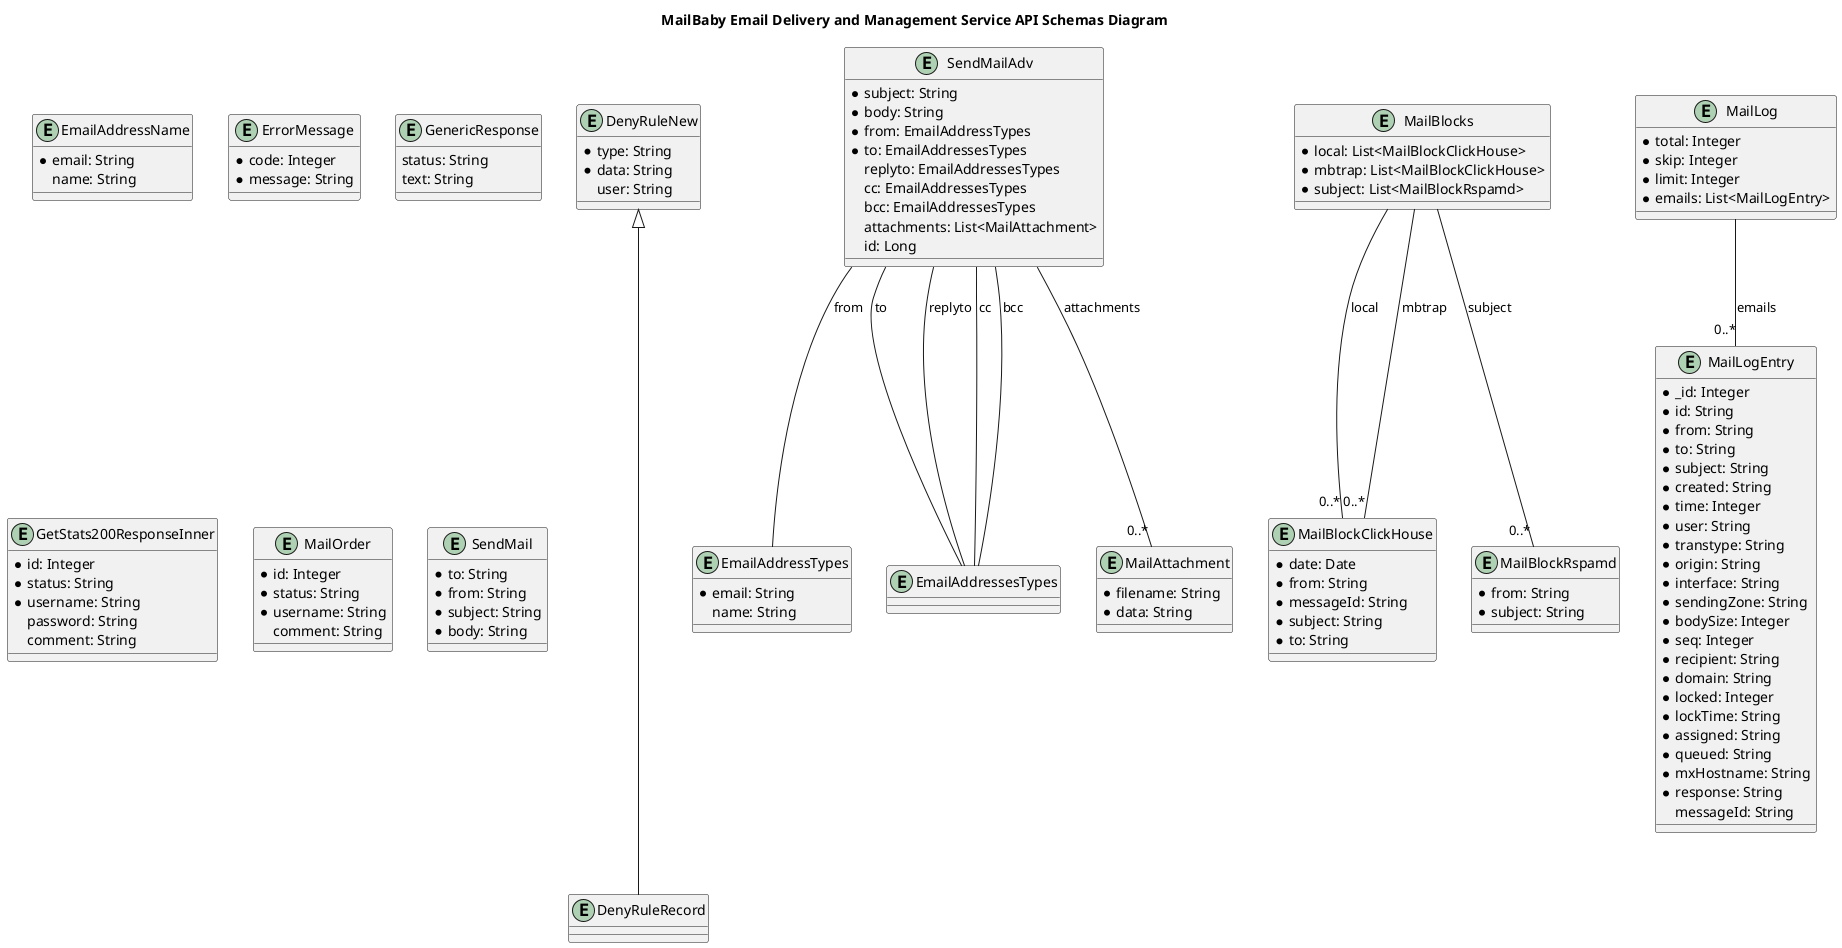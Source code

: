 @startuml

title MailBaby Email Delivery and Management Service API Schemas Diagram

entity DenyRuleNew {
    * type: String
    * data: String
    user: String
}

entity DenyRuleRecord {
}

entity EmailAddressName {
    * email: String
    name: String
}

entity EmailAddressTypes {
    * email: String
    name: String
}

entity EmailAddressesTypes {
}

entity ErrorMessage {
    * code: Integer
    * message: String
}

entity GenericResponse {
    status: String
    text: String
}

entity GetStats200ResponseInner {
    * id: Integer
    * status: String
    * username: String
    password: String
    comment: String
}

entity MailAttachment {
    * filename: String
    * data: String
}

entity MailBlockClickHouse {
    * date: Date
    * from: String
    * messageId: String
    * subject: String
    * to: String
}

entity MailBlockRspamd {
    * from: String
    * subject: String
}

entity MailBlocks {
    * local: List<MailBlockClickHouse>
    * mbtrap: List<MailBlockClickHouse>
    * subject: List<MailBlockRspamd>
}

entity MailLog {
    * total: Integer
    * skip: Integer
    * limit: Integer
    * emails: List<MailLogEntry>
}

entity MailLogEntry {
    * _id: Integer
    * id: String
    * from: String
    * to: String
    * subject: String
    * created: String
    * time: Integer
    * user: String
    * transtype: String
    * origin: String
    * interface: String
    * sendingZone: String
    * bodySize: Integer
    * seq: Integer
    * recipient: String
    * domain: String
    * locked: Integer
    * lockTime: String
    * assigned: String
    * queued: String
    * mxHostname: String
    * response: String
    messageId: String
}

entity MailOrder {
    * id: Integer
    * status: String
    * username: String
    comment: String
}

entity SendMail {
    * to: String
    * from: String
    * subject: String
    * body: String
}

entity SendMailAdv {
    * subject: String
    * body: String
    * from: EmailAddressTypes
    * to: EmailAddressesTypes
    replyto: EmailAddressesTypes
    cc: EmailAddressesTypes
    bcc: EmailAddressesTypes
    attachments: List<MailAttachment>
    id: Long
}

DenyRuleNew <|--- DenyRuleRecord

SendMailAdv -- EmailAddressTypes : from
SendMailAdv -- EmailAddressesTypes : to
SendMailAdv -- EmailAddressesTypes : replyto
SendMailAdv -- EmailAddressesTypes : cc
SendMailAdv -- EmailAddressesTypes : bcc
SendMailAdv -- "0..*" MailAttachment : attachments
MailLog -- "0..*" MailLogEntry : emails
MailBlocks -- "0..*" MailBlockClickHouse : local
MailBlocks -- "0..*" MailBlockClickHouse : mbtrap
MailBlocks -- "0..*" MailBlockRspamd : subject

@enduml